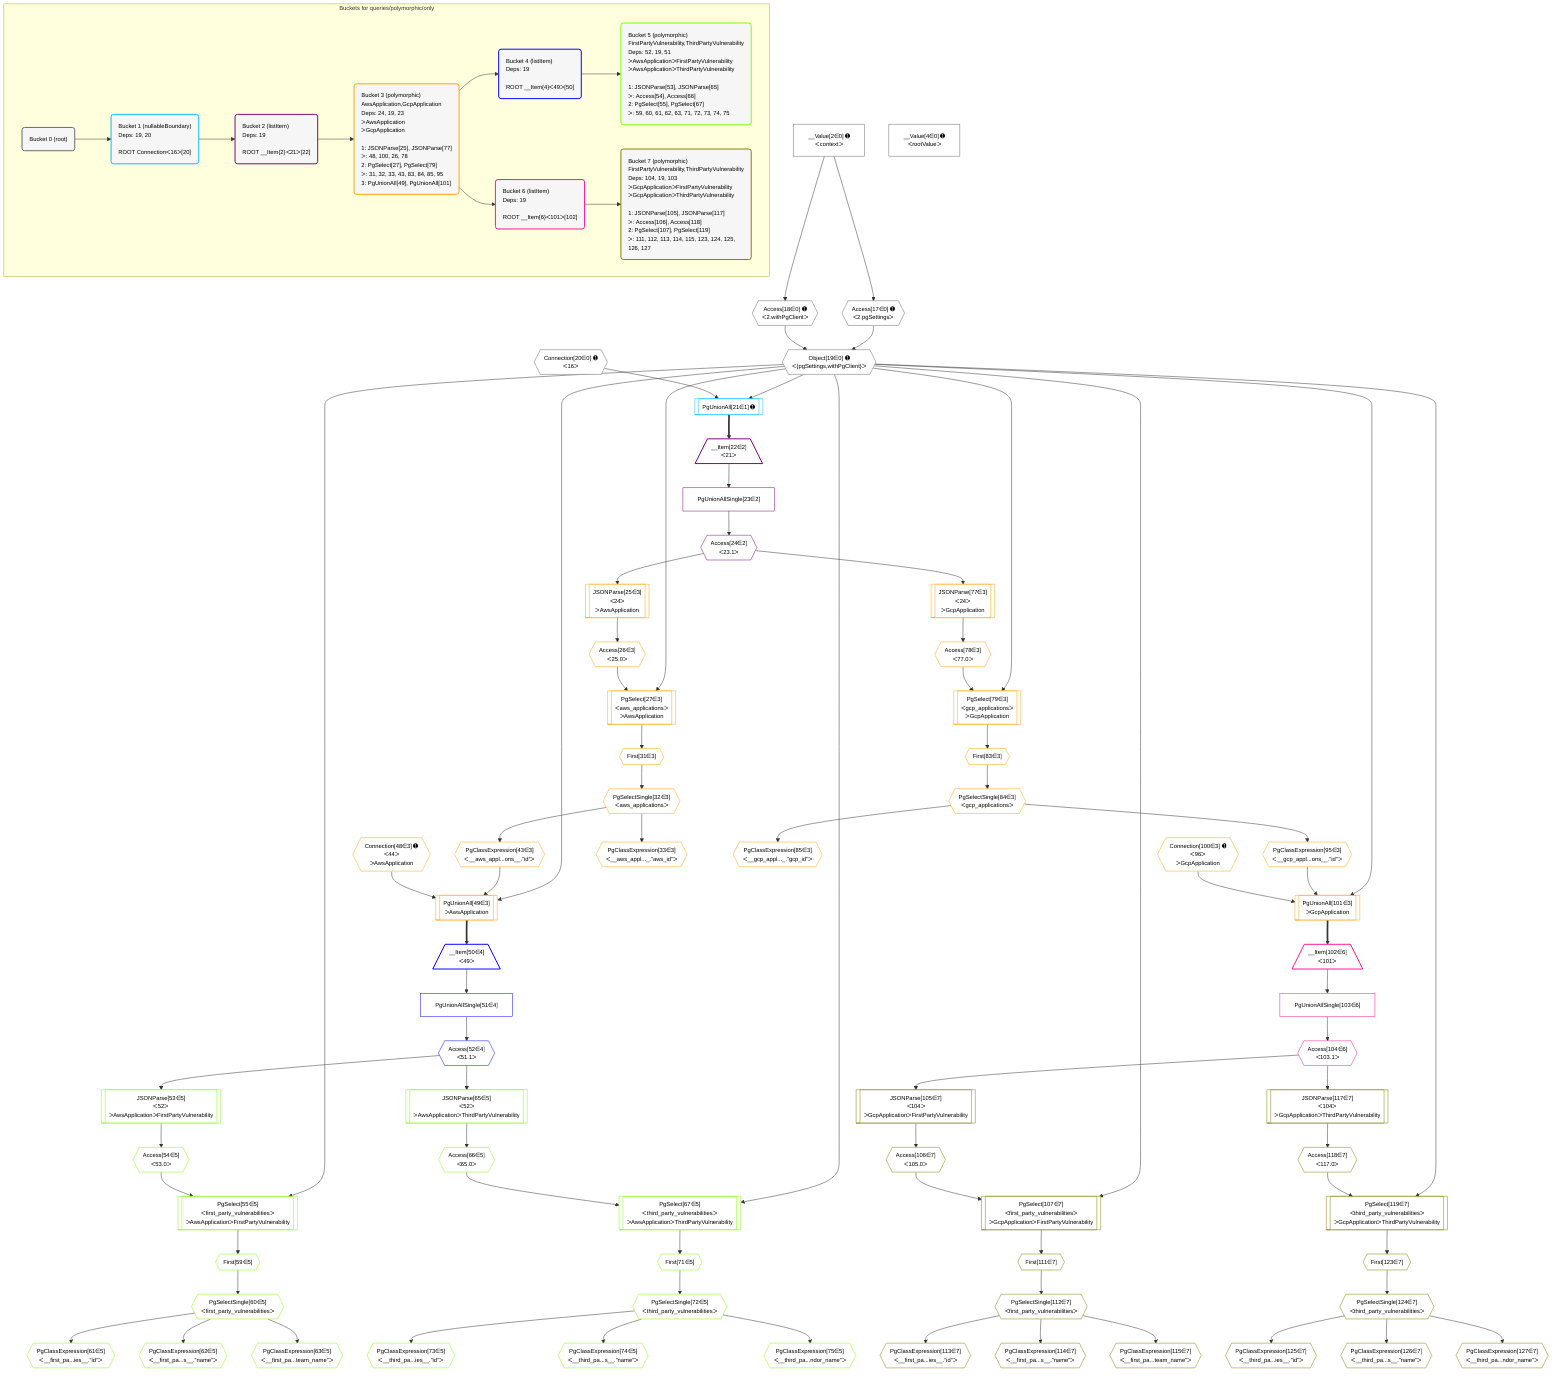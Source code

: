 %%{init: {'themeVariables': { 'fontSize': '12px'}}}%%
graph TD
    classDef path fill:#eee,stroke:#000,color:#000
    classDef plan fill:#fff,stroke-width:1px,color:#000
    classDef itemplan fill:#fff,stroke-width:2px,color:#000
    classDef unbatchedplan fill:#dff,stroke-width:1px,color:#000
    classDef sideeffectplan fill:#fcc,stroke-width:2px,color:#000
    classDef bucket fill:#f6f6f6,color:#000,stroke-width:2px,text-align:left


    %% plan dependencies
    Object19{{"Object[19∈0] ➊<br />ᐸ{pgSettings,withPgClient}ᐳ"}}:::plan
    Access17{{"Access[17∈0] ➊<br />ᐸ2.pgSettingsᐳ"}}:::plan
    Access18{{"Access[18∈0] ➊<br />ᐸ2.withPgClientᐳ"}}:::plan
    Access17 & Access18 --> Object19
    __Value2["__Value[2∈0] ➊<br />ᐸcontextᐳ"]:::plan
    __Value2 --> Access17
    __Value2 --> Access18
    __Value4["__Value[4∈0] ➊<br />ᐸrootValueᐳ"]:::plan
    Connection20{{"Connection[20∈0] ➊<br />ᐸ16ᐳ"}}:::plan
    PgUnionAll21[["PgUnionAll[21∈1] ➊"]]:::plan
    Object19 & Connection20 --> PgUnionAll21
    __Item22[/"__Item[22∈2]<br />ᐸ21ᐳ"\]:::itemplan
    PgUnionAll21 ==> __Item22
    PgUnionAllSingle23["PgUnionAllSingle[23∈2]"]:::plan
    __Item22 --> PgUnionAllSingle23
    Access24{{"Access[24∈2]<br />ᐸ23.1ᐳ"}}:::plan
    PgUnionAllSingle23 --> Access24
    PgUnionAll49[["PgUnionAll[49∈3]<br />ᐳAwsApplication"]]:::plan
    PgClassExpression43{{"PgClassExpression[43∈3]<br />ᐸ__aws_appl...ons__.”id”ᐳ"}}:::plan
    Connection48{{"Connection[48∈3] ➊<br />ᐸ44ᐳ<br />ᐳAwsApplication"}}:::plan
    Object19 & PgClassExpression43 & Connection48 --> PgUnionAll49
    PgUnionAll101[["PgUnionAll[101∈3]<br />ᐳGcpApplication"]]:::plan
    PgClassExpression95{{"PgClassExpression[95∈3]<br />ᐸ__gcp_appl...ons__.”id”ᐳ"}}:::plan
    Connection100{{"Connection[100∈3] ➊<br />ᐸ96ᐳ<br />ᐳGcpApplication"}}:::plan
    Object19 & PgClassExpression95 & Connection100 --> PgUnionAll101
    PgSelect27[["PgSelect[27∈3]<br />ᐸaws_applicationsᐳ<br />ᐳAwsApplication"]]:::plan
    Access26{{"Access[26∈3]<br />ᐸ25.0ᐳ"}}:::plan
    Object19 & Access26 --> PgSelect27
    PgSelect79[["PgSelect[79∈3]<br />ᐸgcp_applicationsᐳ<br />ᐳGcpApplication"]]:::plan
    Access78{{"Access[78∈3]<br />ᐸ77.0ᐳ"}}:::plan
    Object19 & Access78 --> PgSelect79
    JSONParse25[["JSONParse[25∈3]<br />ᐸ24ᐳ<br />ᐳAwsApplication"]]:::plan
    Access24 --> JSONParse25
    JSONParse25 --> Access26
    First31{{"First[31∈3]"}}:::plan
    PgSelect27 --> First31
    PgSelectSingle32{{"PgSelectSingle[32∈3]<br />ᐸaws_applicationsᐳ"}}:::plan
    First31 --> PgSelectSingle32
    PgClassExpression33{{"PgClassExpression[33∈3]<br />ᐸ__aws_appl..._.”aws_id”ᐳ"}}:::plan
    PgSelectSingle32 --> PgClassExpression33
    PgSelectSingle32 --> PgClassExpression43
    JSONParse77[["JSONParse[77∈3]<br />ᐸ24ᐳ<br />ᐳGcpApplication"]]:::plan
    Access24 --> JSONParse77
    JSONParse77 --> Access78
    First83{{"First[83∈3]"}}:::plan
    PgSelect79 --> First83
    PgSelectSingle84{{"PgSelectSingle[84∈3]<br />ᐸgcp_applicationsᐳ"}}:::plan
    First83 --> PgSelectSingle84
    PgClassExpression85{{"PgClassExpression[85∈3]<br />ᐸ__gcp_appl..._.”gcp_id”ᐳ"}}:::plan
    PgSelectSingle84 --> PgClassExpression85
    PgSelectSingle84 --> PgClassExpression95
    __Item50[/"__Item[50∈4]<br />ᐸ49ᐳ"\]:::itemplan
    PgUnionAll49 ==> __Item50
    PgUnionAllSingle51["PgUnionAllSingle[51∈4]"]:::plan
    __Item50 --> PgUnionAllSingle51
    Access52{{"Access[52∈4]<br />ᐸ51.1ᐳ"}}:::plan
    PgUnionAllSingle51 --> Access52
    PgSelect55[["PgSelect[55∈5]<br />ᐸfirst_party_vulnerabilitiesᐳ<br />ᐳAwsApplicationᐳFirstPartyVulnerability"]]:::plan
    Access54{{"Access[54∈5]<br />ᐸ53.0ᐳ"}}:::plan
    Object19 & Access54 --> PgSelect55
    PgSelect67[["PgSelect[67∈5]<br />ᐸthird_party_vulnerabilitiesᐳ<br />ᐳAwsApplicationᐳThirdPartyVulnerability"]]:::plan
    Access66{{"Access[66∈5]<br />ᐸ65.0ᐳ"}}:::plan
    Object19 & Access66 --> PgSelect67
    JSONParse53[["JSONParse[53∈5]<br />ᐸ52ᐳ<br />ᐳAwsApplicationᐳFirstPartyVulnerability"]]:::plan
    Access52 --> JSONParse53
    JSONParse53 --> Access54
    First59{{"First[59∈5]"}}:::plan
    PgSelect55 --> First59
    PgSelectSingle60{{"PgSelectSingle[60∈5]<br />ᐸfirst_party_vulnerabilitiesᐳ"}}:::plan
    First59 --> PgSelectSingle60
    PgClassExpression61{{"PgClassExpression[61∈5]<br />ᐸ__first_pa...ies__.”id”ᐳ"}}:::plan
    PgSelectSingle60 --> PgClassExpression61
    PgClassExpression62{{"PgClassExpression[62∈5]<br />ᐸ__first_pa...s__.”name”ᐳ"}}:::plan
    PgSelectSingle60 --> PgClassExpression62
    PgClassExpression63{{"PgClassExpression[63∈5]<br />ᐸ__first_pa...team_name”ᐳ"}}:::plan
    PgSelectSingle60 --> PgClassExpression63
    JSONParse65[["JSONParse[65∈5]<br />ᐸ52ᐳ<br />ᐳAwsApplicationᐳThirdPartyVulnerability"]]:::plan
    Access52 --> JSONParse65
    JSONParse65 --> Access66
    First71{{"First[71∈5]"}}:::plan
    PgSelect67 --> First71
    PgSelectSingle72{{"PgSelectSingle[72∈5]<br />ᐸthird_party_vulnerabilitiesᐳ"}}:::plan
    First71 --> PgSelectSingle72
    PgClassExpression73{{"PgClassExpression[73∈5]<br />ᐸ__third_pa...ies__.”id”ᐳ"}}:::plan
    PgSelectSingle72 --> PgClassExpression73
    PgClassExpression74{{"PgClassExpression[74∈5]<br />ᐸ__third_pa...s__.”name”ᐳ"}}:::plan
    PgSelectSingle72 --> PgClassExpression74
    PgClassExpression75{{"PgClassExpression[75∈5]<br />ᐸ__third_pa...ndor_name”ᐳ"}}:::plan
    PgSelectSingle72 --> PgClassExpression75
    __Item102[/"__Item[102∈6]<br />ᐸ101ᐳ"\]:::itemplan
    PgUnionAll101 ==> __Item102
    PgUnionAllSingle103["PgUnionAllSingle[103∈6]"]:::plan
    __Item102 --> PgUnionAllSingle103
    Access104{{"Access[104∈6]<br />ᐸ103.1ᐳ"}}:::plan
    PgUnionAllSingle103 --> Access104
    PgSelect107[["PgSelect[107∈7]<br />ᐸfirst_party_vulnerabilitiesᐳ<br />ᐳGcpApplicationᐳFirstPartyVulnerability"]]:::plan
    Access106{{"Access[106∈7]<br />ᐸ105.0ᐳ"}}:::plan
    Object19 & Access106 --> PgSelect107
    PgSelect119[["PgSelect[119∈7]<br />ᐸthird_party_vulnerabilitiesᐳ<br />ᐳGcpApplicationᐳThirdPartyVulnerability"]]:::plan
    Access118{{"Access[118∈7]<br />ᐸ117.0ᐳ"}}:::plan
    Object19 & Access118 --> PgSelect119
    JSONParse105[["JSONParse[105∈7]<br />ᐸ104ᐳ<br />ᐳGcpApplicationᐳFirstPartyVulnerability"]]:::plan
    Access104 --> JSONParse105
    JSONParse105 --> Access106
    First111{{"First[111∈7]"}}:::plan
    PgSelect107 --> First111
    PgSelectSingle112{{"PgSelectSingle[112∈7]<br />ᐸfirst_party_vulnerabilitiesᐳ"}}:::plan
    First111 --> PgSelectSingle112
    PgClassExpression113{{"PgClassExpression[113∈7]<br />ᐸ__first_pa...ies__.”id”ᐳ"}}:::plan
    PgSelectSingle112 --> PgClassExpression113
    PgClassExpression114{{"PgClassExpression[114∈7]<br />ᐸ__first_pa...s__.”name”ᐳ"}}:::plan
    PgSelectSingle112 --> PgClassExpression114
    PgClassExpression115{{"PgClassExpression[115∈7]<br />ᐸ__first_pa...team_name”ᐳ"}}:::plan
    PgSelectSingle112 --> PgClassExpression115
    JSONParse117[["JSONParse[117∈7]<br />ᐸ104ᐳ<br />ᐳGcpApplicationᐳThirdPartyVulnerability"]]:::plan
    Access104 --> JSONParse117
    JSONParse117 --> Access118
    First123{{"First[123∈7]"}}:::plan
    PgSelect119 --> First123
    PgSelectSingle124{{"PgSelectSingle[124∈7]<br />ᐸthird_party_vulnerabilitiesᐳ"}}:::plan
    First123 --> PgSelectSingle124
    PgClassExpression125{{"PgClassExpression[125∈7]<br />ᐸ__third_pa...ies__.”id”ᐳ"}}:::plan
    PgSelectSingle124 --> PgClassExpression125
    PgClassExpression126{{"PgClassExpression[126∈7]<br />ᐸ__third_pa...s__.”name”ᐳ"}}:::plan
    PgSelectSingle124 --> PgClassExpression126
    PgClassExpression127{{"PgClassExpression[127∈7]<br />ᐸ__third_pa...ndor_name”ᐳ"}}:::plan
    PgSelectSingle124 --> PgClassExpression127

    %% define steps

    subgraph "Buckets for queries/polymorphic/only"
    Bucket0("Bucket 0 (root)"):::bucket
    classDef bucket0 stroke:#696969
    class Bucket0,__Value2,__Value4,Access17,Access18,Object19,Connection20 bucket0
    Bucket1("Bucket 1 (nullableBoundary)<br />Deps: 19, 20<br /><br />ROOT Connectionᐸ16ᐳ[20]"):::bucket
    classDef bucket1 stroke:#00bfff
    class Bucket1,PgUnionAll21 bucket1
    Bucket2("Bucket 2 (listItem)<br />Deps: 19<br /><br />ROOT __Item{2}ᐸ21ᐳ[22]"):::bucket
    classDef bucket2 stroke:#7f007f
    class Bucket2,__Item22,PgUnionAllSingle23,Access24 bucket2
    Bucket3("Bucket 3 (polymorphic)<br />AwsApplication,GcpApplication<br />Deps: 24, 19, 23<br />ᐳAwsApplication<br />ᐳGcpApplication<br /><br />1: JSONParse[25], JSONParse[77]<br />ᐳ: 48, 100, 26, 78<br />2: PgSelect[27], PgSelect[79]<br />ᐳ: 31, 32, 33, 43, 83, 84, 85, 95<br />3: PgUnionAll[49], PgUnionAll[101]"):::bucket
    classDef bucket3 stroke:#ffa500
    class Bucket3,JSONParse25,Access26,PgSelect27,First31,PgSelectSingle32,PgClassExpression33,PgClassExpression43,Connection48,PgUnionAll49,JSONParse77,Access78,PgSelect79,First83,PgSelectSingle84,PgClassExpression85,PgClassExpression95,Connection100,PgUnionAll101 bucket3
    Bucket4("Bucket 4 (listItem)<br />Deps: 19<br /><br />ROOT __Item{4}ᐸ49ᐳ[50]"):::bucket
    classDef bucket4 stroke:#0000ff
    class Bucket4,__Item50,PgUnionAllSingle51,Access52 bucket4
    Bucket5("Bucket 5 (polymorphic)<br />FirstPartyVulnerability,ThirdPartyVulnerability<br />Deps: 52, 19, 51<br />ᐳAwsApplicationᐳFirstPartyVulnerability<br />ᐳAwsApplicationᐳThirdPartyVulnerability<br /><br />1: JSONParse[53], JSONParse[65]<br />ᐳ: Access[54], Access[66]<br />2: PgSelect[55], PgSelect[67]<br />ᐳ: 59, 60, 61, 62, 63, 71, 72, 73, 74, 75"):::bucket
    classDef bucket5 stroke:#7fff00
    class Bucket5,JSONParse53,Access54,PgSelect55,First59,PgSelectSingle60,PgClassExpression61,PgClassExpression62,PgClassExpression63,JSONParse65,Access66,PgSelect67,First71,PgSelectSingle72,PgClassExpression73,PgClassExpression74,PgClassExpression75 bucket5
    Bucket6("Bucket 6 (listItem)<br />Deps: 19<br /><br />ROOT __Item{6}ᐸ101ᐳ[102]"):::bucket
    classDef bucket6 stroke:#ff1493
    class Bucket6,__Item102,PgUnionAllSingle103,Access104 bucket6
    Bucket7("Bucket 7 (polymorphic)<br />FirstPartyVulnerability,ThirdPartyVulnerability<br />Deps: 104, 19, 103<br />ᐳGcpApplicationᐳFirstPartyVulnerability<br />ᐳGcpApplicationᐳThirdPartyVulnerability<br /><br />1: JSONParse[105], JSONParse[117]<br />ᐳ: Access[106], Access[118]<br />2: PgSelect[107], PgSelect[119]<br />ᐳ: 111, 112, 113, 114, 115, 123, 124, 125, 126, 127"):::bucket
    classDef bucket7 stroke:#808000
    class Bucket7,JSONParse105,Access106,PgSelect107,First111,PgSelectSingle112,PgClassExpression113,PgClassExpression114,PgClassExpression115,JSONParse117,Access118,PgSelect119,First123,PgSelectSingle124,PgClassExpression125,PgClassExpression126,PgClassExpression127 bucket7
    Bucket0 --> Bucket1
    Bucket1 --> Bucket2
    Bucket2 --> Bucket3
    Bucket3 --> Bucket4 & Bucket6
    Bucket4 --> Bucket5
    Bucket6 --> Bucket7
    end